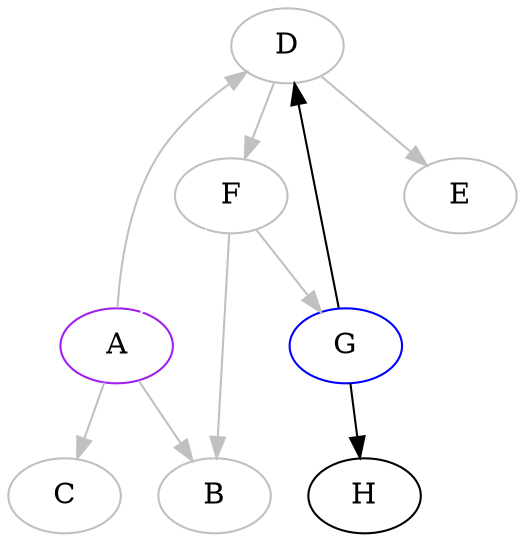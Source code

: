 digraph {
	D [label="D", color="gray"];
	F [label="F", color="gray"];
	H [label="H"];
	A [label="A", color="purple"];
	E [label="E", color="gray"];
	G [label="G", color="blue"];
	C [label="C", color="gray"];
	B [label="B", color="gray"];
	
	A -> C [color="gray"];
	A -> B [color="gray"];
	D -> E [color="gray"];
	D -> F [color="gray"];
	F -> A [color="white"];
	F -> G [color="gray"];
	F -> B [color="gray"];
	A -> D [color="gray"];
	G -> H;
	G -> D;
}